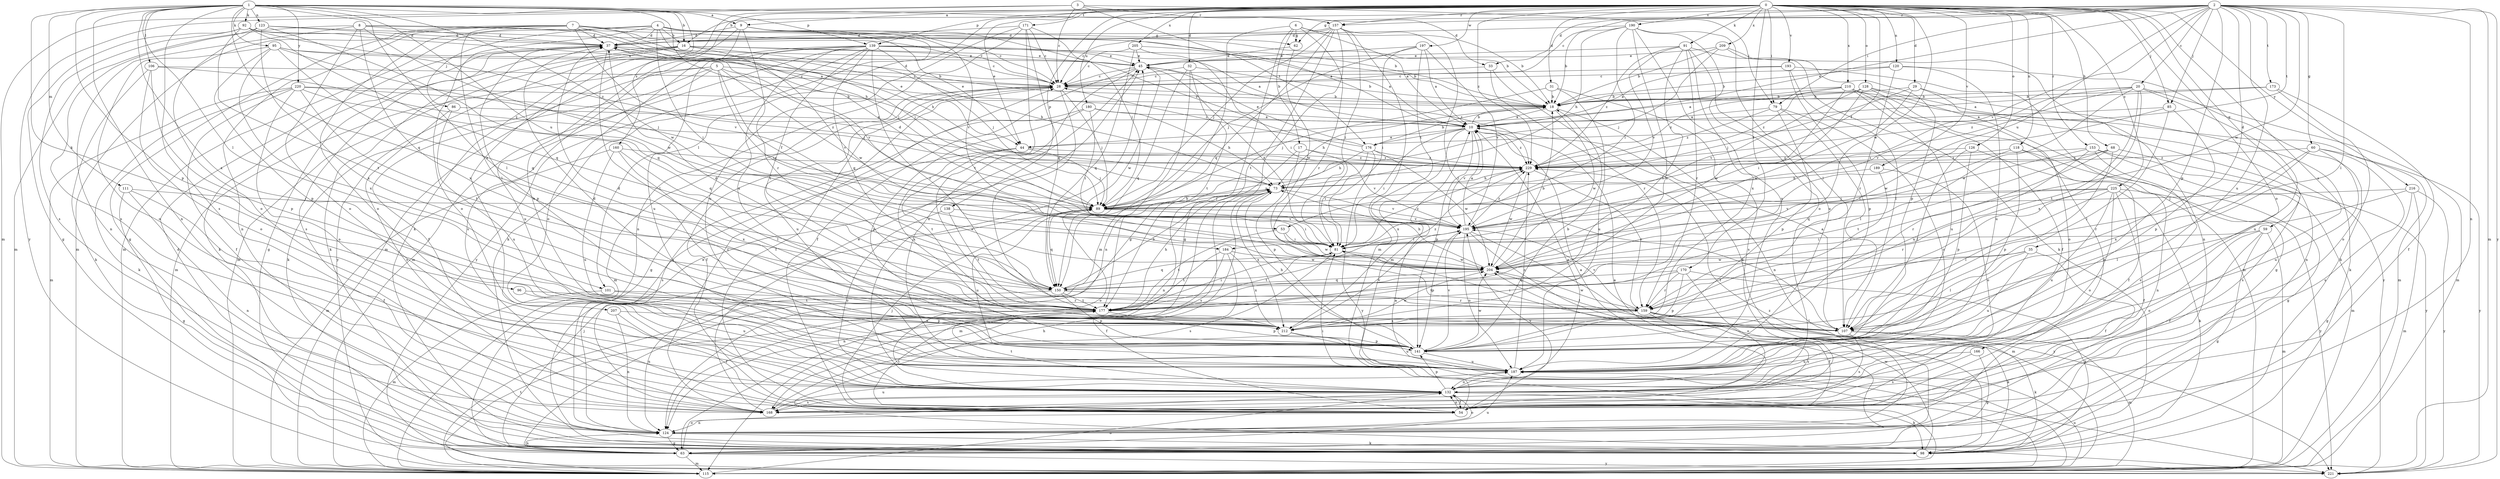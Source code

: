 strict digraph  {
0;
1;
2;
3;
4;
5;
6;
7;
8;
9;
10;
16;
17;
18;
20;
28;
29;
31;
32;
33;
35;
37;
44;
45;
53;
54;
59;
60;
62;
63;
68;
73;
79;
81;
85;
86;
89;
91;
92;
95;
96;
98;
101;
106;
107;
111;
115;
118;
120;
123;
124;
126;
128;
132;
138;
139;
141;
150;
153;
157;
159;
160;
166;
168;
170;
171;
173;
176;
177;
180;
184;
187;
189;
190;
193;
195;
197;
204;
205;
207;
209;
210;
212;
216;
220;
221;
225;
229;
0 -> 9  [label=a];
0 -> 29  [label=d];
0 -> 31  [label=d];
0 -> 32  [label=d];
0 -> 44  [label=e];
0 -> 53  [label=f];
0 -> 59  [label=g];
0 -> 68  [label=h];
0 -> 79  [label=i];
0 -> 85  [label=j];
0 -> 91  [label=k];
0 -> 101  [label=l];
0 -> 118  [label=n];
0 -> 120  [label=n];
0 -> 126  [label=o];
0 -> 128  [label=o];
0 -> 132  [label=o];
0 -> 138  [label=p];
0 -> 139  [label=p];
0 -> 153  [label=r];
0 -> 157  [label=r];
0 -> 160  [label=s];
0 -> 166  [label=s];
0 -> 170  [label=t];
0 -> 171  [label=t];
0 -> 180  [label=u];
0 -> 189  [label=v];
0 -> 190  [label=v];
0 -> 193  [label=v];
0 -> 197  [label=w];
0 -> 204  [label=w];
0 -> 205  [label=x];
0 -> 207  [label=x];
0 -> 209  [label=x];
0 -> 210  [label=x];
0 -> 216  [label=y];
0 -> 225  [label=z];
0 -> 229  [label=z];
1 -> 9  [label=a];
1 -> 16  [label=b];
1 -> 33  [label=d];
1 -> 73  [label=h];
1 -> 92  [label=k];
1 -> 95  [label=k];
1 -> 96  [label=k];
1 -> 98  [label=k];
1 -> 101  [label=l];
1 -> 106  [label=l];
1 -> 107  [label=l];
1 -> 111  [label=m];
1 -> 123  [label=n];
1 -> 124  [label=n];
1 -> 139  [label=p];
1 -> 141  [label=p];
1 -> 150  [label=q];
1 -> 168  [label=s];
1 -> 184  [label=u];
1 -> 204  [label=w];
1 -> 212  [label=x];
1 -> 220  [label=y];
2 -> 16  [label=b];
2 -> 20  [label=c];
2 -> 28  [label=c];
2 -> 33  [label=d];
2 -> 35  [label=d];
2 -> 44  [label=e];
2 -> 60  [label=g];
2 -> 62  [label=g];
2 -> 79  [label=i];
2 -> 85  [label=j];
2 -> 107  [label=l];
2 -> 115  [label=m];
2 -> 124  [label=n];
2 -> 141  [label=p];
2 -> 157  [label=r];
2 -> 173  [label=t];
2 -> 176  [label=t];
2 -> 184  [label=u];
2 -> 187  [label=u];
2 -> 195  [label=v];
2 -> 204  [label=w];
2 -> 221  [label=y];
3 -> 28  [label=c];
3 -> 79  [label=i];
3 -> 115  [label=m];
3 -> 157  [label=r];
3 -> 176  [label=t];
3 -> 221  [label=y];
4 -> 16  [label=b];
4 -> 28  [label=c];
4 -> 37  [label=d];
4 -> 44  [label=e];
4 -> 62  [label=g];
4 -> 81  [label=i];
4 -> 86  [label=j];
4 -> 89  [label=j];
4 -> 115  [label=m];
4 -> 132  [label=o];
5 -> 28  [label=c];
5 -> 53  [label=f];
5 -> 54  [label=f];
5 -> 81  [label=i];
5 -> 89  [label=j];
5 -> 98  [label=k];
5 -> 115  [label=m];
5 -> 187  [label=u];
5 -> 195  [label=v];
6 -> 10  [label=a];
6 -> 17  [label=b];
6 -> 18  [label=b];
6 -> 62  [label=g];
6 -> 63  [label=g];
6 -> 115  [label=m];
6 -> 159  [label=r];
7 -> 18  [label=b];
7 -> 28  [label=c];
7 -> 37  [label=d];
7 -> 44  [label=e];
7 -> 63  [label=g];
7 -> 89  [label=j];
7 -> 107  [label=l];
7 -> 115  [label=m];
7 -> 124  [label=n];
7 -> 132  [label=o];
7 -> 195  [label=v];
8 -> 10  [label=a];
8 -> 37  [label=d];
8 -> 73  [label=h];
8 -> 115  [label=m];
8 -> 124  [label=n];
8 -> 132  [label=o];
8 -> 204  [label=w];
8 -> 212  [label=x];
9 -> 37  [label=d];
9 -> 98  [label=k];
9 -> 115  [label=m];
9 -> 159  [label=r];
9 -> 187  [label=u];
9 -> 195  [label=v];
9 -> 229  [label=z];
10 -> 18  [label=b];
10 -> 44  [label=e];
10 -> 81  [label=i];
10 -> 141  [label=p];
10 -> 176  [label=t];
10 -> 195  [label=v];
10 -> 212  [label=x];
10 -> 229  [label=z];
16 -> 28  [label=c];
16 -> 45  [label=e];
16 -> 63  [label=g];
16 -> 73  [label=h];
16 -> 98  [label=k];
16 -> 115  [label=m];
16 -> 204  [label=w];
16 -> 221  [label=y];
17 -> 124  [label=n];
17 -> 141  [label=p];
17 -> 195  [label=v];
17 -> 229  [label=z];
18 -> 10  [label=a];
18 -> 73  [label=h];
18 -> 124  [label=n];
18 -> 204  [label=w];
20 -> 18  [label=b];
20 -> 115  [label=m];
20 -> 177  [label=t];
20 -> 187  [label=u];
20 -> 195  [label=v];
20 -> 204  [label=w];
20 -> 212  [label=x];
20 -> 229  [label=z];
28 -> 18  [label=b];
28 -> 37  [label=d];
28 -> 54  [label=f];
28 -> 63  [label=g];
28 -> 89  [label=j];
28 -> 115  [label=m];
28 -> 177  [label=t];
28 -> 187  [label=u];
29 -> 18  [label=b];
29 -> 89  [label=j];
29 -> 98  [label=k];
29 -> 124  [label=n];
29 -> 204  [label=w];
31 -> 18  [label=b];
31 -> 89  [label=j];
31 -> 168  [label=s];
31 -> 187  [label=u];
32 -> 18  [label=b];
32 -> 28  [label=c];
32 -> 124  [label=n];
32 -> 150  [label=q];
32 -> 177  [label=t];
33 -> 28  [label=c];
33 -> 98  [label=k];
33 -> 159  [label=r];
35 -> 54  [label=f];
35 -> 107  [label=l];
35 -> 177  [label=t];
35 -> 187  [label=u];
35 -> 204  [label=w];
37 -> 45  [label=e];
37 -> 98  [label=k];
37 -> 107  [label=l];
37 -> 141  [label=p];
37 -> 168  [label=s];
37 -> 195  [label=v];
44 -> 89  [label=j];
44 -> 168  [label=s];
44 -> 177  [label=t];
44 -> 212  [label=x];
44 -> 229  [label=z];
45 -> 28  [label=c];
45 -> 54  [label=f];
45 -> 187  [label=u];
45 -> 204  [label=w];
45 -> 229  [label=z];
53 -> 81  [label=i];
53 -> 177  [label=t];
53 -> 204  [label=w];
54 -> 10  [label=a];
54 -> 81  [label=i];
54 -> 89  [label=j];
54 -> 124  [label=n];
54 -> 132  [label=o];
54 -> 177  [label=t];
54 -> 195  [label=v];
59 -> 54  [label=f];
59 -> 63  [label=g];
59 -> 81  [label=i];
59 -> 115  [label=m];
59 -> 132  [label=o];
60 -> 159  [label=r];
60 -> 168  [label=s];
60 -> 187  [label=u];
60 -> 212  [label=x];
60 -> 221  [label=y];
60 -> 229  [label=z];
62 -> 45  [label=e];
62 -> 204  [label=w];
63 -> 89  [label=j];
63 -> 115  [label=m];
63 -> 124  [label=n];
63 -> 132  [label=o];
63 -> 187  [label=u];
63 -> 221  [label=y];
63 -> 229  [label=z];
68 -> 107  [label=l];
68 -> 159  [label=r];
68 -> 168  [label=s];
68 -> 177  [label=t];
68 -> 229  [label=z];
73 -> 89  [label=j];
73 -> 115  [label=m];
73 -> 168  [label=s];
73 -> 195  [label=v];
73 -> 212  [label=x];
79 -> 10  [label=a];
79 -> 107  [label=l];
79 -> 132  [label=o];
79 -> 141  [label=p];
79 -> 229  [label=z];
81 -> 45  [label=e];
81 -> 150  [label=q];
81 -> 168  [label=s];
81 -> 177  [label=t];
81 -> 204  [label=w];
81 -> 229  [label=z];
85 -> 10  [label=a];
85 -> 107  [label=l];
85 -> 141  [label=p];
85 -> 204  [label=w];
86 -> 10  [label=a];
86 -> 168  [label=s];
86 -> 187  [label=u];
89 -> 37  [label=d];
89 -> 73  [label=h];
89 -> 81  [label=i];
89 -> 132  [label=o];
89 -> 150  [label=q];
89 -> 187  [label=u];
89 -> 195  [label=v];
89 -> 229  [label=z];
91 -> 45  [label=e];
91 -> 98  [label=k];
91 -> 159  [label=r];
91 -> 177  [label=t];
91 -> 187  [label=u];
91 -> 195  [label=v];
91 -> 212  [label=x];
91 -> 229  [label=z];
92 -> 10  [label=a];
92 -> 37  [label=d];
92 -> 63  [label=g];
92 -> 150  [label=q];
92 -> 168  [label=s];
92 -> 177  [label=t];
92 -> 229  [label=z];
95 -> 18  [label=b];
95 -> 45  [label=e];
95 -> 89  [label=j];
95 -> 132  [label=o];
95 -> 141  [label=p];
95 -> 150  [label=q];
95 -> 212  [label=x];
96 -> 177  [label=t];
96 -> 187  [label=u];
98 -> 37  [label=d];
98 -> 45  [label=e];
98 -> 204  [label=w];
101 -> 115  [label=m];
101 -> 141  [label=p];
101 -> 159  [label=r];
106 -> 28  [label=c];
106 -> 98  [label=k];
106 -> 132  [label=o];
106 -> 141  [label=p];
106 -> 229  [label=z];
107 -> 10  [label=a];
107 -> 81  [label=i];
107 -> 98  [label=k];
107 -> 115  [label=m];
107 -> 168  [label=s];
111 -> 54  [label=f];
111 -> 63  [label=g];
111 -> 89  [label=j];
111 -> 124  [label=n];
115 -> 10  [label=a];
115 -> 132  [label=o];
115 -> 177  [label=t];
115 -> 187  [label=u];
118 -> 54  [label=f];
118 -> 63  [label=g];
118 -> 81  [label=i];
118 -> 141  [label=p];
118 -> 229  [label=z];
120 -> 18  [label=b];
120 -> 28  [label=c];
120 -> 98  [label=k];
120 -> 159  [label=r];
120 -> 187  [label=u];
123 -> 18  [label=b];
123 -> 37  [label=d];
123 -> 132  [label=o];
123 -> 150  [label=q];
123 -> 168  [label=s];
123 -> 212  [label=x];
124 -> 10  [label=a];
124 -> 28  [label=c];
124 -> 63  [label=g];
124 -> 98  [label=k];
124 -> 132  [label=o];
126 -> 107  [label=l];
126 -> 124  [label=n];
126 -> 141  [label=p];
126 -> 229  [label=z];
128 -> 18  [label=b];
128 -> 63  [label=g];
128 -> 81  [label=i];
128 -> 115  [label=m];
128 -> 132  [label=o];
128 -> 195  [label=v];
128 -> 229  [label=z];
132 -> 10  [label=a];
132 -> 45  [label=e];
132 -> 54  [label=f];
132 -> 98  [label=k];
132 -> 141  [label=p];
132 -> 168  [label=s];
132 -> 177  [label=t];
138 -> 132  [label=o];
138 -> 177  [label=t];
138 -> 195  [label=v];
139 -> 10  [label=a];
139 -> 18  [label=b];
139 -> 45  [label=e];
139 -> 89  [label=j];
139 -> 115  [label=m];
139 -> 132  [label=o];
139 -> 150  [label=q];
139 -> 159  [label=r];
139 -> 168  [label=s];
139 -> 177  [label=t];
139 -> 187  [label=u];
139 -> 212  [label=x];
139 -> 221  [label=y];
141 -> 18  [label=b];
141 -> 37  [label=d];
141 -> 73  [label=h];
141 -> 187  [label=u];
141 -> 195  [label=v];
141 -> 204  [label=w];
150 -> 73  [label=h];
150 -> 124  [label=n];
150 -> 141  [label=p];
150 -> 159  [label=r];
150 -> 177  [label=t];
150 -> 229  [label=z];
153 -> 115  [label=m];
153 -> 150  [label=q];
153 -> 168  [label=s];
153 -> 212  [label=x];
153 -> 221  [label=y];
153 -> 229  [label=z];
157 -> 28  [label=c];
157 -> 37  [label=d];
157 -> 63  [label=g];
157 -> 81  [label=i];
157 -> 89  [label=j];
157 -> 107  [label=l];
157 -> 115  [label=m];
157 -> 150  [label=q];
157 -> 177  [label=t];
159 -> 54  [label=f];
159 -> 98  [label=k];
159 -> 107  [label=l];
159 -> 168  [label=s];
159 -> 195  [label=v];
159 -> 204  [label=w];
159 -> 212  [label=x];
160 -> 107  [label=l];
160 -> 115  [label=m];
160 -> 187  [label=u];
160 -> 212  [label=x];
160 -> 229  [label=z];
166 -> 63  [label=g];
166 -> 168  [label=s];
166 -> 187  [label=u];
168 -> 28  [label=c];
168 -> 45  [label=e];
168 -> 187  [label=u];
170 -> 98  [label=k];
170 -> 132  [label=o];
170 -> 141  [label=p];
170 -> 150  [label=q];
170 -> 159  [label=r];
170 -> 177  [label=t];
171 -> 28  [label=c];
171 -> 37  [label=d];
171 -> 89  [label=j];
171 -> 124  [label=n];
171 -> 150  [label=q];
171 -> 177  [label=t];
171 -> 187  [label=u];
173 -> 10  [label=a];
173 -> 18  [label=b];
173 -> 54  [label=f];
173 -> 132  [label=o];
176 -> 18  [label=b];
176 -> 28  [label=c];
176 -> 45  [label=e];
176 -> 73  [label=h];
176 -> 81  [label=i];
176 -> 204  [label=w];
176 -> 221  [label=y];
176 -> 229  [label=z];
177 -> 37  [label=d];
177 -> 73  [label=h];
177 -> 81  [label=i];
177 -> 141  [label=p];
180 -> 10  [label=a];
180 -> 54  [label=f];
180 -> 73  [label=h];
180 -> 81  [label=i];
180 -> 141  [label=p];
184 -> 54  [label=f];
184 -> 124  [label=n];
184 -> 177  [label=t];
184 -> 204  [label=w];
184 -> 212  [label=x];
187 -> 132  [label=o];
187 -> 229  [label=z];
189 -> 73  [label=h];
189 -> 132  [label=o];
189 -> 159  [label=r];
190 -> 18  [label=b];
190 -> 37  [label=d];
190 -> 73  [label=h];
190 -> 81  [label=i];
190 -> 107  [label=l];
190 -> 132  [label=o];
190 -> 187  [label=u];
190 -> 212  [label=x];
193 -> 10  [label=a];
193 -> 28  [label=c];
193 -> 107  [label=l];
193 -> 115  [label=m];
193 -> 141  [label=p];
195 -> 10  [label=a];
195 -> 81  [label=i];
195 -> 115  [label=m];
195 -> 141  [label=p];
195 -> 187  [label=u];
195 -> 221  [label=y];
195 -> 229  [label=z];
197 -> 10  [label=a];
197 -> 45  [label=e];
197 -> 81  [label=i];
197 -> 89  [label=j];
197 -> 115  [label=m];
197 -> 195  [label=v];
204 -> 18  [label=b];
204 -> 73  [label=h];
204 -> 107  [label=l];
204 -> 150  [label=q];
205 -> 10  [label=a];
205 -> 28  [label=c];
205 -> 45  [label=e];
205 -> 81  [label=i];
205 -> 150  [label=q];
207 -> 54  [label=f];
207 -> 124  [label=n];
207 -> 212  [label=x];
209 -> 18  [label=b];
209 -> 45  [label=e];
209 -> 89  [label=j];
209 -> 124  [label=n];
209 -> 141  [label=p];
210 -> 10  [label=a];
210 -> 18  [label=b];
210 -> 54  [label=f];
210 -> 124  [label=n];
210 -> 187  [label=u];
210 -> 204  [label=w];
210 -> 221  [label=y];
210 -> 229  [label=z];
212 -> 37  [label=d];
212 -> 141  [label=p];
212 -> 187  [label=u];
212 -> 195  [label=v];
212 -> 204  [label=w];
216 -> 63  [label=g];
216 -> 89  [label=j];
216 -> 107  [label=l];
216 -> 115  [label=m];
216 -> 221  [label=y];
220 -> 18  [label=b];
220 -> 54  [label=f];
220 -> 98  [label=k];
220 -> 115  [label=m];
220 -> 132  [label=o];
220 -> 150  [label=q];
220 -> 177  [label=t];
220 -> 229  [label=z];
221 -> 73  [label=h];
225 -> 54  [label=f];
225 -> 89  [label=j];
225 -> 98  [label=k];
225 -> 107  [label=l];
225 -> 132  [label=o];
225 -> 159  [label=r];
225 -> 187  [label=u];
225 -> 195  [label=v];
225 -> 221  [label=y];
229 -> 73  [label=h];
229 -> 159  [label=r];
229 -> 204  [label=w];
}
